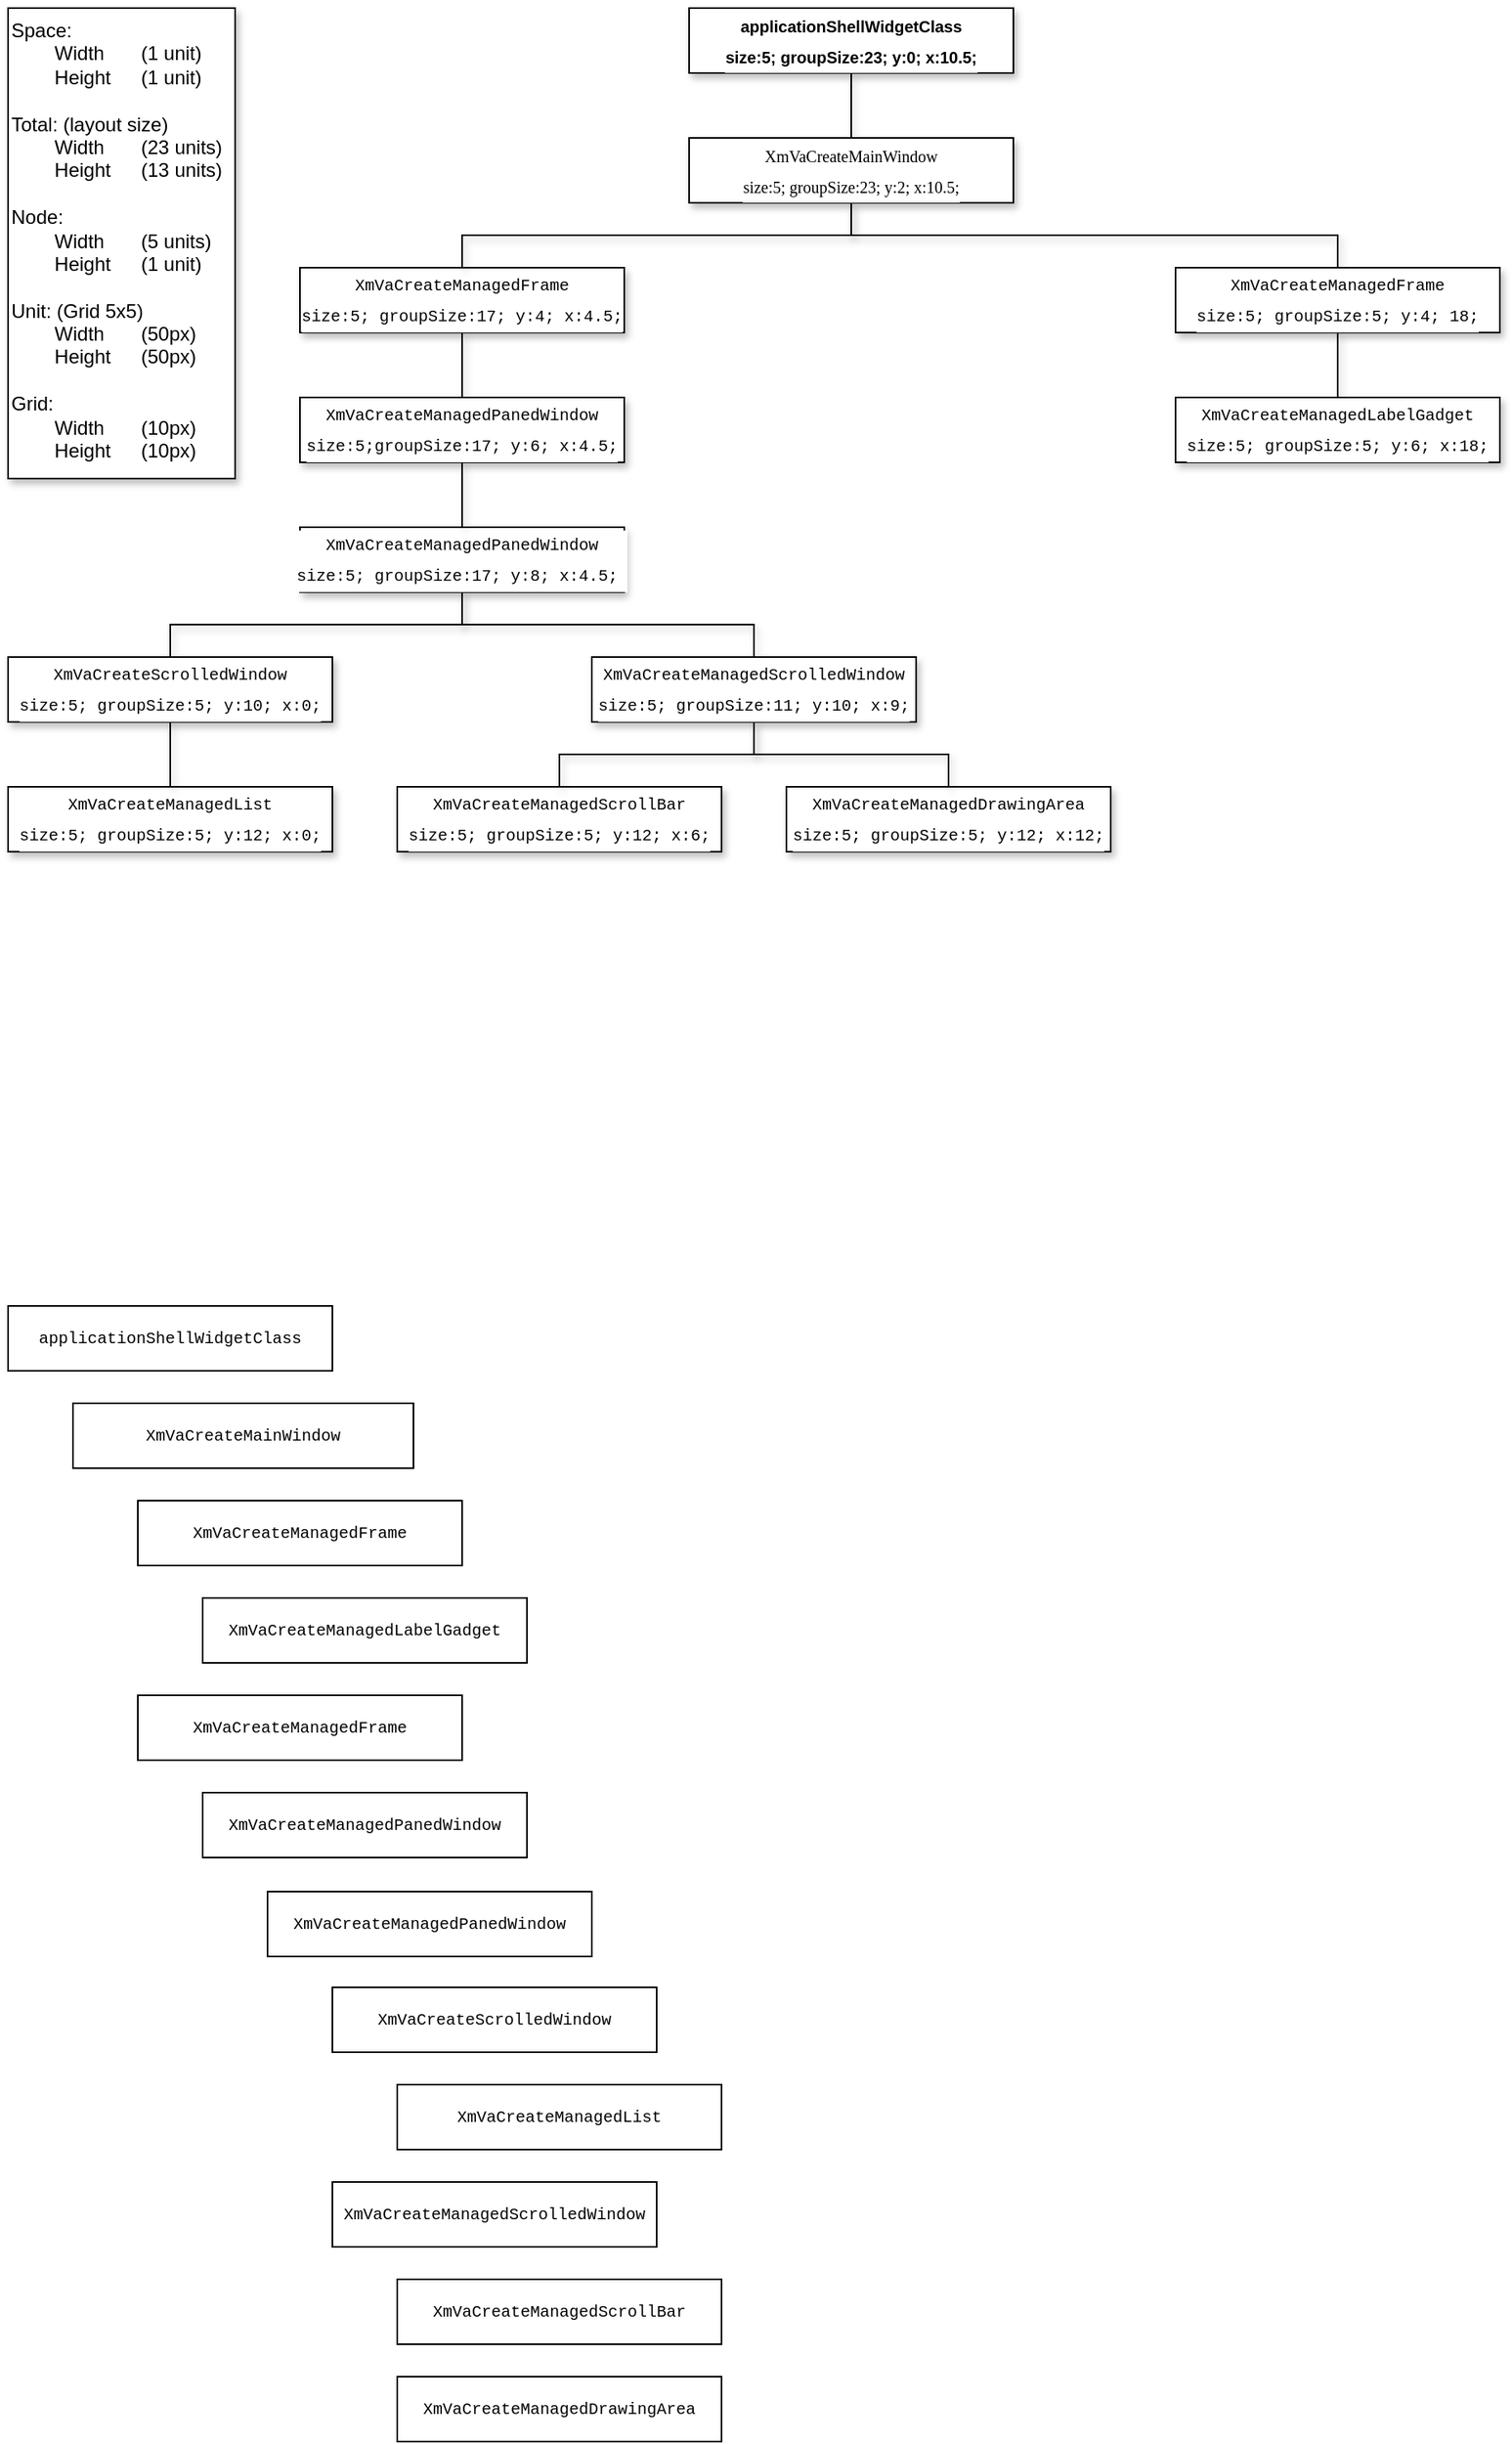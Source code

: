 <mxfile version="24.2.5" type="device">
  <diagram name="Page-1" id="6tVsTGWEchmhwFQs7Yjm">
    <mxGraphModel dx="1404" dy="814" grid="1" gridSize="10" guides="1" tooltips="1" connect="1" arrows="1" fold="1" page="1" pageScale="1" pageWidth="1169" pageHeight="827" math="0" shadow="0">
      <root>
        <mxCell id="0" />
        <mxCell id="1" parent="0" />
        <mxCell id="zcpEn1Wpx6uN2-foA3Gd-9" style="edgeStyle=orthogonalEdgeStyle;rounded=0;orthogonalLoop=1;jettySize=auto;html=1;exitX=0.5;exitY=1;exitDx=0;exitDy=0;entryX=0.5;entryY=0;entryDx=0;entryDy=0;endArrow=none;endFill=0;shadow=1;" edge="1" parent="1" source="zcpEn1Wpx6uN2-foA3Gd-1" target="zcpEn1Wpx6uN2-foA3Gd-8">
          <mxGeometry relative="1" as="geometry" />
        </mxCell>
        <mxCell id="zcpEn1Wpx6uN2-foA3Gd-1" value="&lt;div style=&quot;font-family: Consolas, &amp;quot;Courier New&amp;quot;, monospace; font-size: 10px; line-height: 19px; white-space: pre;&quot;&gt;&lt;div style=&quot;line-height: 19px; font-size: 10px;&quot;&gt;&lt;div style=&quot;font-size: 10px; line-height: 19px;&quot;&gt;&lt;span style=&quot;font-size: 10px;&quot;&gt;XmVaCreateManagedFrame&lt;/span&gt;&lt;/div&gt;&lt;div style=&quot;font-size: 10px; line-height: 19px;&quot;&gt;size:5; groupSize:17; y:4; x:4.5;&lt;span style=&quot;font-size: 10px;&quot;&gt;&lt;br&gt;&lt;/span&gt;&lt;/div&gt;&lt;/div&gt;&lt;/div&gt;" style="rounded=0;whiteSpace=wrap;html=1;strokeColor=default;fontColor=default;labelBackgroundColor=default;fontSize=10;shadow=1;" vertex="1" parent="1">
          <mxGeometry x="220" y="200" width="200" height="40" as="geometry" />
        </mxCell>
        <mxCell id="zcpEn1Wpx6uN2-foA3Gd-5" style="edgeStyle=orthogonalEdgeStyle;rounded=0;orthogonalLoop=1;jettySize=auto;html=1;exitX=0.5;exitY=1;exitDx=0;exitDy=0;entryX=0.5;entryY=0;entryDx=0;entryDy=0;strokeColor=default;endArrow=none;endFill=0;shadow=1;" edge="1" parent="1" source="zcpEn1Wpx6uN2-foA3Gd-2" target="zcpEn1Wpx6uN2-foA3Gd-4">
          <mxGeometry relative="1" as="geometry" />
        </mxCell>
        <mxCell id="zcpEn1Wpx6uN2-foA3Gd-2" value="&lt;div style=&quot;font-size: 10px; line-height: 19px; white-space: pre;&quot;&gt;&lt;span style=&quot;font-size: 10px;&quot;&gt;&lt;b&gt;applicationShellWidgetClass&lt;/b&gt;&lt;/span&gt;&lt;/div&gt;&lt;div style=&quot;font-size: 10px; line-height: 19px; white-space: pre;&quot;&gt;&lt;b&gt;size:5; groupSize:23; y:0; x:10.5;&lt;/b&gt;&lt;span style=&quot;font-size: 10px;&quot;&gt;&lt;br&gt;&lt;/span&gt;&lt;/div&gt;" style="rounded=0;whiteSpace=wrap;html=1;labelBackgroundColor=default;fontSize=10;shadow=1;fontFamily=Helvetica;" vertex="1" parent="1">
          <mxGeometry x="460" y="40" width="200" height="40" as="geometry" />
        </mxCell>
        <mxCell id="zcpEn1Wpx6uN2-foA3Gd-6" style="edgeStyle=orthogonalEdgeStyle;rounded=0;orthogonalLoop=1;jettySize=auto;html=1;exitX=0.5;exitY=1;exitDx=0;exitDy=0;entryX=0.5;entryY=0;entryDx=0;entryDy=0;endArrow=none;endFill=0;shadow=1;" edge="1" parent="1" source="zcpEn1Wpx6uN2-foA3Gd-4" target="zcpEn1Wpx6uN2-foA3Gd-1">
          <mxGeometry relative="1" as="geometry" />
        </mxCell>
        <mxCell id="zcpEn1Wpx6uN2-foA3Gd-26" style="edgeStyle=orthogonalEdgeStyle;rounded=0;orthogonalLoop=1;jettySize=auto;html=1;exitX=0.5;exitY=1;exitDx=0;exitDy=0;entryX=0.5;entryY=0;entryDx=0;entryDy=0;endArrow=none;endFill=0;shadow=1;" edge="1" parent="1" source="zcpEn1Wpx6uN2-foA3Gd-4" target="zcpEn1Wpx6uN2-foA3Gd-23">
          <mxGeometry relative="1" as="geometry" />
        </mxCell>
        <mxCell id="zcpEn1Wpx6uN2-foA3Gd-4" value="&lt;div style=&quot;font-size: 10px; line-height: 19px; white-space: pre;&quot;&gt;&lt;div style=&quot;line-height: 19px; font-size: 10px;&quot;&gt;&lt;span style=&quot;font-size: 10px;&quot;&gt;XmVaCreateMainWindow&lt;/span&gt;&lt;/div&gt;&lt;div style=&quot;line-height: 19px; font-size: 10px;&quot;&gt;size:5; groupSize:23; y:2; x:10.5;&lt;/div&gt;&lt;/div&gt;" style="rounded=0;whiteSpace=wrap;html=1;strokeColor=default;fontColor=default;labelBackgroundColor=default;fontSize=10;shadow=1;fontFamily=Garamond;" vertex="1" parent="1">
          <mxGeometry x="460" y="120" width="200" height="40" as="geometry" />
        </mxCell>
        <mxCell id="zcpEn1Wpx6uN2-foA3Gd-13" style="edgeStyle=orthogonalEdgeStyle;rounded=0;orthogonalLoop=1;jettySize=auto;html=1;exitX=0.5;exitY=1;exitDx=0;exitDy=0;entryX=0.5;entryY=0;entryDx=0;entryDy=0;endArrow=none;endFill=0;shadow=1;" edge="1" parent="1" source="zcpEn1Wpx6uN2-foA3Gd-7" target="zcpEn1Wpx6uN2-foA3Gd-12">
          <mxGeometry relative="1" as="geometry" />
        </mxCell>
        <mxCell id="zcpEn1Wpx6uN2-foA3Gd-20" style="edgeStyle=orthogonalEdgeStyle;rounded=0;orthogonalLoop=1;jettySize=auto;html=1;exitX=0.5;exitY=1;exitDx=0;exitDy=0;endArrow=none;endFill=0;shadow=1;" edge="1" parent="1" source="zcpEn1Wpx6uN2-foA3Gd-7" target="zcpEn1Wpx6uN2-foA3Gd-19">
          <mxGeometry relative="1" as="geometry" />
        </mxCell>
        <mxCell id="zcpEn1Wpx6uN2-foA3Gd-7" value="&lt;div style=&quot;font-family: Consolas, &amp;quot;Courier New&amp;quot;, monospace; font-size: 10px; line-height: 19px; white-space: pre;&quot;&gt;&lt;div style=&quot;line-height: 19px; font-size: 10px;&quot;&gt;&lt;div style=&quot;font-size: 10px; line-height: 19px;&quot;&gt;&lt;div style=&quot;line-height: 19px; font-size: 10px;&quot;&gt;&lt;span style=&quot;font-size: 10px;&quot;&gt;XmVaCreateManagedPanedWindow&lt;/span&gt;&lt;/div&gt;&lt;div style=&quot;line-height: 19px; font-size: 10px;&quot;&gt;size:5; groupSize:17; y:8; x:4.5; &lt;br&gt;&lt;/div&gt;&lt;/div&gt;&lt;/div&gt;&lt;/div&gt;" style="rounded=0;whiteSpace=wrap;html=1;strokeColor=default;fontColor=default;labelBackgroundColor=default;fontSize=10;shadow=1;" vertex="1" parent="1">
          <mxGeometry x="220" y="360" width="200" height="40" as="geometry" />
        </mxCell>
        <mxCell id="zcpEn1Wpx6uN2-foA3Gd-10" style="edgeStyle=orthogonalEdgeStyle;rounded=0;orthogonalLoop=1;jettySize=auto;html=1;exitX=0.5;exitY=1;exitDx=0;exitDy=0;entryX=0.5;entryY=0;entryDx=0;entryDy=0;endArrow=none;endFill=0;shadow=1;" edge="1" parent="1" source="zcpEn1Wpx6uN2-foA3Gd-8" target="zcpEn1Wpx6uN2-foA3Gd-7">
          <mxGeometry relative="1" as="geometry" />
        </mxCell>
        <mxCell id="zcpEn1Wpx6uN2-foA3Gd-8" value="&lt;div style=&quot;font-family: Consolas, &amp;quot;Courier New&amp;quot;, monospace; font-size: 10px; line-height: 19px; white-space: pre;&quot;&gt;&lt;div style=&quot;line-height: 19px; font-size: 10px;&quot;&gt;&lt;div style=&quot;font-size: 10px; line-height: 19px;&quot;&gt;&lt;div style=&quot;line-height: 19px; font-size: 10px;&quot;&gt;&lt;span style=&quot;font-size: 10px;&quot;&gt;XmVaCreateManagedPanedWindow&lt;/span&gt;&lt;/div&gt;&lt;div style=&quot;line-height: 19px; font-size: 10px;&quot;&gt;size:5;groupSize:17; y:6; x:4.5;&lt;span style=&quot;font-size: 10px;&quot;&gt;&lt;br&gt;&lt;/span&gt;&lt;/div&gt;&lt;/div&gt;&lt;/div&gt;&lt;/div&gt;" style="rounded=0;whiteSpace=wrap;html=1;strokeColor=default;fontColor=default;labelBackgroundColor=default;fontSize=10;shadow=1;" vertex="1" parent="1">
          <mxGeometry x="220" y="280" width="200" height="40" as="geometry" />
        </mxCell>
        <mxCell id="zcpEn1Wpx6uN2-foA3Gd-11" value="&lt;div style=&quot;font-family: Consolas, &amp;quot;Courier New&amp;quot;, monospace; font-size: 10px; line-height: 19px; white-space: pre;&quot;&gt;&lt;div style=&quot;line-height: 19px; font-size: 10px;&quot;&gt;&lt;div style=&quot;font-size: 10px; line-height: 19px;&quot;&gt;&lt;div style=&quot;line-height: 19px; font-size: 10px;&quot;&gt;&lt;div style=&quot;font-size: 10px; line-height: 19px;&quot;&gt;&lt;div style=&quot;line-height: 19px; font-size: 10px;&quot;&gt;&lt;span style=&quot;font-size: 10px;&quot;&gt;XmVaCreateManagedList&lt;/span&gt;&lt;/div&gt;&lt;div style=&quot;line-height: 19px; font-size: 10px;&quot;&gt;size:5; groupSize:5; y:12; x:0;&lt;span style=&quot;font-size: 10px;&quot;&gt;&lt;br&gt;&lt;/span&gt;&lt;/div&gt;&lt;/div&gt;&lt;/div&gt;&lt;/div&gt;&lt;/div&gt;&lt;/div&gt;" style="rounded=0;whiteSpace=wrap;html=1;strokeColor=default;fontColor=default;labelBackgroundColor=default;fontSize=10;shadow=1;" vertex="1" parent="1">
          <mxGeometry x="40" y="520" width="200" height="40" as="geometry" />
        </mxCell>
        <mxCell id="zcpEn1Wpx6uN2-foA3Gd-14" style="edgeStyle=orthogonalEdgeStyle;rounded=0;orthogonalLoop=1;jettySize=auto;html=1;exitX=0.5;exitY=1;exitDx=0;exitDy=0;entryX=0.5;entryY=0;entryDx=0;entryDy=0;endArrow=none;endFill=0;shadow=1;" edge="1" parent="1" source="zcpEn1Wpx6uN2-foA3Gd-12" target="zcpEn1Wpx6uN2-foA3Gd-11">
          <mxGeometry relative="1" as="geometry" />
        </mxCell>
        <mxCell id="zcpEn1Wpx6uN2-foA3Gd-12" value="&lt;div style=&quot;font-family: Consolas, &amp;quot;Courier New&amp;quot;, monospace; font-size: 10px; line-height: 19px; white-space: pre;&quot;&gt;&lt;div style=&quot;line-height: 19px; font-size: 10px;&quot;&gt;&lt;div style=&quot;font-size: 10px; line-height: 19px;&quot;&gt;&lt;div style=&quot;line-height: 19px; font-size: 10px;&quot;&gt;&lt;div style=&quot;font-size: 10px; line-height: 19px;&quot;&gt;&lt;span style=&quot;font-size: 10px;&quot;&gt;XmVaCreateScrolledWindow&lt;/span&gt;&lt;/div&gt;&lt;div style=&quot;font-size: 10px; line-height: 19px;&quot;&gt;size:5; groupSize:5; y:10; x:0;&lt;/div&gt;&lt;/div&gt;&lt;/div&gt;&lt;/div&gt;&lt;/div&gt;" style="rounded=0;whiteSpace=wrap;html=1;strokeColor=default;fontColor=default;labelBackgroundColor=default;fontSize=10;shadow=1;" vertex="1" parent="1">
          <mxGeometry x="40" y="440" width="200" height="40" as="geometry" />
        </mxCell>
        <mxCell id="zcpEn1Wpx6uN2-foA3Gd-15" value="&lt;div style=&quot;font-family: Consolas, &amp;quot;Courier New&amp;quot;, monospace; font-size: 10px; line-height: 19px; white-space: pre;&quot;&gt;&lt;div style=&quot;line-height: 19px; font-size: 10px;&quot;&gt;&lt;div style=&quot;font-size: 10px; line-height: 19px;&quot;&gt;&lt;div style=&quot;line-height: 19px; font-size: 10px;&quot;&gt;&lt;div style=&quot;font-size: 10px; line-height: 19px;&quot;&gt;&lt;div style=&quot;line-height: 19px; font-size: 10px;&quot;&gt;&lt;span style=&quot;font-size: 10px;&quot;&gt;XmVaCreateManagedScrollBar&lt;/span&gt;&lt;/div&gt;&lt;div style=&quot;line-height: 19px; font-size: 10px;&quot;&gt;size:5; groupSize:5; y:12; x:6;&lt;/div&gt;&lt;/div&gt;&lt;/div&gt;&lt;/div&gt;&lt;/div&gt;&lt;/div&gt;" style="rounded=0;whiteSpace=wrap;html=1;strokeColor=default;fontColor=default;labelBackgroundColor=default;fontSize=10;shadow=1;" vertex="1" parent="1">
          <mxGeometry x="280" y="520" width="200" height="40" as="geometry" />
        </mxCell>
        <mxCell id="zcpEn1Wpx6uN2-foA3Gd-16" value="&lt;div style=&quot;font-family: Consolas, &amp;quot;Courier New&amp;quot;, monospace; font-size: 10px; line-height: 19px; white-space: pre;&quot;&gt;&lt;div style=&quot;line-height: 19px; font-size: 10px;&quot;&gt;&lt;div style=&quot;font-size: 10px; line-height: 19px;&quot;&gt;&lt;div style=&quot;line-height: 19px; font-size: 10px;&quot;&gt;&lt;div style=&quot;font-size: 10px; line-height: 19px;&quot;&gt;&lt;div style=&quot;line-height: 19px; font-size: 10px;&quot;&gt;&lt;span style=&quot;font-size: 10px;&quot;&gt;XmVaCreateManagedDrawingArea&lt;/span&gt;&lt;/div&gt;&lt;div style=&quot;line-height: 19px; font-size: 10px;&quot;&gt;size:5; groupSize:5; y:12; x:12;&lt;br&gt;&lt;/div&gt;&lt;/div&gt;&lt;/div&gt;&lt;/div&gt;&lt;/div&gt;&lt;/div&gt;" style="rounded=0;whiteSpace=wrap;html=1;strokeColor=default;fontColor=default;labelBackgroundColor=default;fontSize=10;imageWidth=24;imageHeight=24;shadow=1;" vertex="1" parent="1">
          <mxGeometry x="520" y="520" width="200" height="40" as="geometry" />
        </mxCell>
        <mxCell id="zcpEn1Wpx6uN2-foA3Gd-21" style="edgeStyle=orthogonalEdgeStyle;rounded=0;orthogonalLoop=1;jettySize=auto;html=1;exitX=0.5;exitY=1;exitDx=0;exitDy=0;endArrow=none;endFill=0;shadow=1;" edge="1" parent="1" source="zcpEn1Wpx6uN2-foA3Gd-19" target="zcpEn1Wpx6uN2-foA3Gd-15">
          <mxGeometry relative="1" as="geometry" />
        </mxCell>
        <mxCell id="zcpEn1Wpx6uN2-foA3Gd-22" style="edgeStyle=orthogonalEdgeStyle;rounded=0;orthogonalLoop=1;jettySize=auto;html=1;exitX=0.5;exitY=1;exitDx=0;exitDy=0;entryX=0.5;entryY=0;entryDx=0;entryDy=0;endArrow=none;endFill=0;shadow=1;" edge="1" parent="1" source="zcpEn1Wpx6uN2-foA3Gd-19" target="zcpEn1Wpx6uN2-foA3Gd-16">
          <mxGeometry relative="1" as="geometry" />
        </mxCell>
        <mxCell id="zcpEn1Wpx6uN2-foA3Gd-19" value="&lt;div style=&quot;font-family: Consolas, &amp;quot;Courier New&amp;quot;, monospace; font-size: 10px; line-height: 19px; white-space: pre;&quot;&gt;&lt;div style=&quot;line-height: 19px; font-size: 10px;&quot;&gt;&lt;div style=&quot;font-size: 10px; line-height: 19px;&quot;&gt;&lt;div style=&quot;line-height: 19px; font-size: 10px;&quot;&gt;&lt;div style=&quot;font-size: 10px; line-height: 19px;&quot;&gt;&lt;div style=&quot;line-height: 19px; font-size: 10px;&quot;&gt;&lt;div style=&quot;font-size: 10px; line-height: 19px;&quot;&gt;&lt;span style=&quot;font-size: 10px;&quot;&gt;XmVaCreateManagedScrolledWindow&lt;/span&gt;&lt;/div&gt;&lt;div style=&quot;font-size: 10px; line-height: 19px;&quot;&gt;size:5; groupSize:11; y:10; x:9;&lt;br&gt;&lt;/div&gt;&lt;/div&gt;&lt;/div&gt;&lt;/div&gt;&lt;/div&gt;&lt;/div&gt;&lt;/div&gt;" style="rounded=0;whiteSpace=wrap;html=1;strokeColor=default;fontColor=default;labelBackgroundColor=default;fontSize=10;shadow=1;" vertex="1" parent="1">
          <mxGeometry x="400" y="440" width="200" height="40" as="geometry" />
        </mxCell>
        <mxCell id="zcpEn1Wpx6uN2-foA3Gd-25" style="edgeStyle=orthogonalEdgeStyle;rounded=0;orthogonalLoop=1;jettySize=auto;html=1;exitX=0.5;exitY=1;exitDx=0;exitDy=0;entryX=0.5;entryY=0;entryDx=0;entryDy=0;endArrow=none;endFill=0;shadow=1;" edge="1" parent="1" source="zcpEn1Wpx6uN2-foA3Gd-23" target="zcpEn1Wpx6uN2-foA3Gd-24">
          <mxGeometry relative="1" as="geometry" />
        </mxCell>
        <mxCell id="zcpEn1Wpx6uN2-foA3Gd-23" value="&lt;div style=&quot;font-family: Consolas, &amp;quot;Courier New&amp;quot;, monospace; font-size: 10px; line-height: 19px; white-space: pre;&quot;&gt;&lt;div style=&quot;line-height: 19px; font-size: 10px;&quot;&gt;&lt;div style=&quot;font-size: 10px; line-height: 19px;&quot;&gt;&lt;div style=&quot;font-size: 10px; line-height: 19px;&quot;&gt;&lt;span style=&quot;font-size: 10px;&quot;&gt;XmVaCreateManagedFrame&lt;/span&gt;&lt;/div&gt;&lt;div style=&quot;font-size: 10px; line-height: 19px;&quot;&gt;size:5; groupSize:5; y:4; 18;&lt;span style=&quot;font-size: 10px;&quot;&gt;&lt;br&gt;&lt;/span&gt;&lt;/div&gt;&lt;/div&gt;&lt;/div&gt;&lt;/div&gt;" style="rounded=0;whiteSpace=wrap;html=1;strokeColor=default;fontColor=default;labelBackgroundColor=default;fontSize=10;shadow=1;" vertex="1" parent="1">
          <mxGeometry x="760" y="200" width="200" height="40" as="geometry" />
        </mxCell>
        <mxCell id="zcpEn1Wpx6uN2-foA3Gd-24" value="&lt;div style=&quot;font-family: Consolas, &amp;quot;Courier New&amp;quot;, monospace; font-size: 10px; line-height: 19px; white-space: pre;&quot;&gt;&lt;div style=&quot;line-height: 19px; font-size: 10px;&quot;&gt;&lt;div style=&quot;font-size: 10px; line-height: 19px;&quot;&gt;&lt;div style=&quot;font-size: 10px; line-height: 19px;&quot;&gt;&lt;div style=&quot;line-height: 19px; font-size: 10px;&quot;&gt;&lt;span style=&quot;font-size: 10px;&quot;&gt;XmVaCreateManagedLabelGadget&lt;/span&gt;&lt;/div&gt;&lt;div style=&quot;line-height: 19px; font-size: 10px;&quot;&gt;size:5; groupSize:5; y:6; x:18;&lt;span style=&quot;font-size: 10px;&quot;&gt;&lt;br&gt;&lt;/span&gt;&lt;/div&gt;&lt;/div&gt;&lt;/div&gt;&lt;/div&gt;&lt;/div&gt;" style="rounded=0;whiteSpace=wrap;html=1;strokeColor=default;fontColor=default;labelBackgroundColor=default;fontSize=10;shadow=1;" vertex="1" parent="1">
          <mxGeometry x="760" y="280" width="200" height="40" as="geometry" />
        </mxCell>
        <mxCell id="zcpEn1Wpx6uN2-foA3Gd-28" value="&lt;div style=&quot;font-family: Consolas, &amp;quot;Courier New&amp;quot;, monospace; font-size: 10px; line-height: 19px; white-space: pre;&quot;&gt;&lt;div style=&quot;line-height: 19px; font-size: 10px;&quot;&gt;&lt;div style=&quot;font-size: 10px; line-height: 19px;&quot;&gt;&lt;span style=&quot;font-size: 10px;&quot;&gt;XmVaCreateManagedFrame&lt;/span&gt;&lt;/div&gt;&lt;/div&gt;&lt;/div&gt;" style="rounded=0;whiteSpace=wrap;html=1;strokeColor=default;fontColor=default;labelBackgroundColor=default;fontSize=10;" vertex="1" parent="1">
          <mxGeometry x="120" y="1080" width="200" height="40" as="geometry" />
        </mxCell>
        <mxCell id="zcpEn1Wpx6uN2-foA3Gd-30" value="&lt;div style=&quot;font-family: Consolas, &amp;quot;Courier New&amp;quot;, monospace; font-size: 10px; line-height: 19px; white-space: pre;&quot;&gt;&lt;span style=&quot;font-size: 10px;&quot;&gt;applicationShellWidgetClass&lt;/span&gt;&lt;/div&gt;" style="rounded=0;whiteSpace=wrap;html=1;strokeColor=default;fontColor=default;labelBackgroundColor=default;fontSize=10;" vertex="1" parent="1">
          <mxGeometry x="40" y="840" width="200" height="40" as="geometry" />
        </mxCell>
        <mxCell id="zcpEn1Wpx6uN2-foA3Gd-33" value="&lt;div style=&quot;font-family: Consolas, &amp;quot;Courier New&amp;quot;, monospace; font-size: 10px; line-height: 19px; white-space: pre;&quot;&gt;&lt;div style=&quot;line-height: 19px; font-size: 10px;&quot;&gt;&lt;span style=&quot;font-size: 10px;&quot;&gt;XmVaCreateMainWindow&lt;/span&gt;&lt;/div&gt;&lt;/div&gt;" style="rounded=0;whiteSpace=wrap;html=1;strokeColor=default;fontColor=default;labelBackgroundColor=default;fontSize=10;" vertex="1" parent="1">
          <mxGeometry x="80" y="900" width="210" height="40" as="geometry" />
        </mxCell>
        <mxCell id="zcpEn1Wpx6uN2-foA3Gd-36" value="&lt;div style=&quot;font-family: Consolas, &amp;quot;Courier New&amp;quot;, monospace; font-size: 10px; line-height: 19px; white-space: pre;&quot;&gt;&lt;div style=&quot;line-height: 19px; font-size: 10px;&quot;&gt;&lt;div style=&quot;font-size: 10px; line-height: 19px;&quot;&gt;&lt;div style=&quot;line-height: 19px; font-size: 10px;&quot;&gt;&lt;span style=&quot;font-size: 10px;&quot;&gt;XmVaCreateManagedPanedWindow&lt;/span&gt;&lt;/div&gt;&lt;/div&gt;&lt;/div&gt;&lt;/div&gt;" style="rounded=0;whiteSpace=wrap;html=1;strokeColor=default;fontColor=default;labelBackgroundColor=default;fontSize=10;" vertex="1" parent="1">
          <mxGeometry x="200" y="1201" width="200" height="40" as="geometry" />
        </mxCell>
        <mxCell id="zcpEn1Wpx6uN2-foA3Gd-38" value="&lt;div style=&quot;font-family: Consolas, &amp;quot;Courier New&amp;quot;, monospace; font-size: 10px; line-height: 19px; white-space: pre;&quot;&gt;&lt;div style=&quot;line-height: 19px; font-size: 10px;&quot;&gt;&lt;div style=&quot;font-size: 10px; line-height: 19px;&quot;&gt;&lt;div style=&quot;line-height: 19px; font-size: 10px;&quot;&gt;&lt;span style=&quot;font-size: 10px;&quot;&gt;XmVaCreateManagedPanedWindow&lt;/span&gt;&lt;/div&gt;&lt;/div&gt;&lt;/div&gt;&lt;/div&gt;" style="rounded=0;whiteSpace=wrap;html=1;strokeColor=default;fontColor=default;labelBackgroundColor=default;fontSize=10;" vertex="1" parent="1">
          <mxGeometry x="160" y="1140" width="200" height="40" as="geometry" />
        </mxCell>
        <mxCell id="zcpEn1Wpx6uN2-foA3Gd-39" value="&lt;div style=&quot;font-family: Consolas, &amp;quot;Courier New&amp;quot;, monospace; font-size: 10px; line-height: 19px; white-space: pre;&quot;&gt;&lt;div style=&quot;line-height: 19px; font-size: 10px;&quot;&gt;&lt;div style=&quot;font-size: 10px; line-height: 19px;&quot;&gt;&lt;div style=&quot;line-height: 19px; font-size: 10px;&quot;&gt;&lt;div style=&quot;font-size: 10px; line-height: 19px;&quot;&gt;&lt;div style=&quot;line-height: 19px; font-size: 10px;&quot;&gt;&lt;span style=&quot;font-size: 10px;&quot;&gt;XmVaCreateManagedList&lt;/span&gt;&lt;/div&gt;&lt;/div&gt;&lt;/div&gt;&lt;/div&gt;&lt;/div&gt;&lt;/div&gt;" style="rounded=0;whiteSpace=wrap;html=1;strokeColor=default;fontColor=default;labelBackgroundColor=default;fontSize=10;" vertex="1" parent="1">
          <mxGeometry x="280" y="1320" width="200" height="40" as="geometry" />
        </mxCell>
        <mxCell id="zcpEn1Wpx6uN2-foA3Gd-41" value="&lt;div style=&quot;font-family: Consolas, &amp;quot;Courier New&amp;quot;, monospace; font-size: 10px; line-height: 19px; white-space: pre;&quot;&gt;&lt;div style=&quot;line-height: 19px; font-size: 10px;&quot;&gt;&lt;div style=&quot;font-size: 10px; line-height: 19px;&quot;&gt;&lt;div style=&quot;line-height: 19px; font-size: 10px;&quot;&gt;&lt;div style=&quot;font-size: 10px; line-height: 19px;&quot;&gt;&lt;span style=&quot;font-size: 10px;&quot;&gt;XmVaCreateScrolledWindow&lt;/span&gt;&lt;/div&gt;&lt;/div&gt;&lt;/div&gt;&lt;/div&gt;&lt;/div&gt;" style="rounded=0;whiteSpace=wrap;html=1;strokeColor=default;fontColor=default;labelBackgroundColor=default;fontSize=10;" vertex="1" parent="1">
          <mxGeometry x="240" y="1260" width="200" height="40" as="geometry" />
        </mxCell>
        <mxCell id="zcpEn1Wpx6uN2-foA3Gd-42" value="&lt;div style=&quot;font-family: Consolas, &amp;quot;Courier New&amp;quot;, monospace; font-size: 10px; line-height: 19px; white-space: pre;&quot;&gt;&lt;div style=&quot;line-height: 19px; font-size: 10px;&quot;&gt;&lt;div style=&quot;font-size: 10px; line-height: 19px;&quot;&gt;&lt;div style=&quot;line-height: 19px; font-size: 10px;&quot;&gt;&lt;div style=&quot;font-size: 10px; line-height: 19px;&quot;&gt;&lt;div style=&quot;line-height: 19px; font-size: 10px;&quot;&gt;&lt;span style=&quot;font-size: 10px;&quot;&gt;XmVaCreateManagedScrollBar&lt;/span&gt;&lt;/div&gt;&lt;/div&gt;&lt;/div&gt;&lt;/div&gt;&lt;/div&gt;&lt;/div&gt;" style="rounded=0;whiteSpace=wrap;html=1;strokeColor=default;fontColor=default;labelBackgroundColor=default;fontSize=10;" vertex="1" parent="1">
          <mxGeometry x="280" y="1440" width="200" height="40" as="geometry" />
        </mxCell>
        <mxCell id="zcpEn1Wpx6uN2-foA3Gd-43" value="&lt;div style=&quot;font-family: Consolas, &amp;quot;Courier New&amp;quot;, monospace; font-size: 10px; line-height: 19px; white-space: pre;&quot;&gt;&lt;div style=&quot;line-height: 19px; font-size: 10px;&quot;&gt;&lt;div style=&quot;font-size: 10px; line-height: 19px;&quot;&gt;&lt;div style=&quot;line-height: 19px; font-size: 10px;&quot;&gt;&lt;div style=&quot;font-size: 10px; line-height: 19px;&quot;&gt;&lt;div style=&quot;line-height: 19px; font-size: 10px;&quot;&gt;&lt;span style=&quot;font-size: 10px;&quot;&gt;XmVaCreateManagedDrawingArea&lt;/span&gt;&lt;/div&gt;&lt;/div&gt;&lt;/div&gt;&lt;/div&gt;&lt;/div&gt;&lt;/div&gt;" style="rounded=0;whiteSpace=wrap;html=1;strokeColor=default;fontColor=default;labelBackgroundColor=default;fontSize=10;" vertex="1" parent="1">
          <mxGeometry x="280" y="1500" width="200" height="40" as="geometry" />
        </mxCell>
        <mxCell id="zcpEn1Wpx6uN2-foA3Gd-46" value="&lt;div style=&quot;font-family: Consolas, &amp;quot;Courier New&amp;quot;, monospace; font-size: 10px; line-height: 19px; white-space: pre;&quot;&gt;&lt;div style=&quot;line-height: 19px; font-size: 10px;&quot;&gt;&lt;div style=&quot;font-size: 10px; line-height: 19px;&quot;&gt;&lt;div style=&quot;line-height: 19px; font-size: 10px;&quot;&gt;&lt;div style=&quot;font-size: 10px; line-height: 19px;&quot;&gt;&lt;div style=&quot;line-height: 19px; font-size: 10px;&quot;&gt;&lt;div style=&quot;font-size: 10px; line-height: 19px;&quot;&gt;&lt;span style=&quot;font-size: 10px;&quot;&gt;XmVaCreateManagedScrolledWindow&lt;/span&gt;&lt;/div&gt;&lt;/div&gt;&lt;/div&gt;&lt;/div&gt;&lt;/div&gt;&lt;/div&gt;&lt;/div&gt;" style="rounded=0;whiteSpace=wrap;html=1;strokeColor=default;fontColor=default;labelBackgroundColor=default;fontSize=10;" vertex="1" parent="1">
          <mxGeometry x="240" y="1380" width="200" height="40" as="geometry" />
        </mxCell>
        <mxCell id="zcpEn1Wpx6uN2-foA3Gd-48" value="&lt;div style=&quot;font-family: Consolas, &amp;quot;Courier New&amp;quot;, monospace; font-size: 10px; line-height: 19px; white-space: pre;&quot;&gt;&lt;div style=&quot;line-height: 19px; font-size: 10px;&quot;&gt;&lt;div style=&quot;font-size: 10px; line-height: 19px;&quot;&gt;&lt;div style=&quot;font-size: 10px; line-height: 19px;&quot;&gt;&lt;span style=&quot;font-size: 10px;&quot;&gt;XmVaCreateManagedFrame&lt;/span&gt;&lt;/div&gt;&lt;/div&gt;&lt;/div&gt;&lt;/div&gt;" style="rounded=0;whiteSpace=wrap;html=1;strokeColor=default;fontColor=default;labelBackgroundColor=default;fontSize=10;" vertex="1" parent="1">
          <mxGeometry x="120" y="960" width="200" height="40" as="geometry" />
        </mxCell>
        <mxCell id="zcpEn1Wpx6uN2-foA3Gd-49" value="&lt;div style=&quot;font-family: Consolas, &amp;quot;Courier New&amp;quot;, monospace; font-size: 10px; line-height: 19px; white-space: pre;&quot;&gt;&lt;div style=&quot;line-height: 19px; font-size: 10px;&quot;&gt;&lt;div style=&quot;font-size: 10px; line-height: 19px;&quot;&gt;&lt;div style=&quot;font-size: 10px; line-height: 19px;&quot;&gt;&lt;div style=&quot;line-height: 19px; font-size: 10px;&quot;&gt;&lt;span style=&quot;font-size: 10px;&quot;&gt;XmVaCreateManagedLabelGadget&lt;/span&gt;&lt;/div&gt;&lt;/div&gt;&lt;/div&gt;&lt;/div&gt;&lt;/div&gt;" style="rounded=0;whiteSpace=wrap;html=1;strokeColor=default;fontColor=default;labelBackgroundColor=default;fontSize=10;" vertex="1" parent="1">
          <mxGeometry x="160" y="1020" width="200" height="40" as="geometry" />
        </mxCell>
        <mxCell id="zcpEn1Wpx6uN2-foA3Gd-55" value="Space:&lt;div&gt;&lt;span style=&quot;white-space: pre;&quot;&gt;&#x9;&lt;/span&gt;Width &lt;span style=&quot;white-space: pre;&quot;&gt;&#x9;&lt;/span&gt;(1 unit)&lt;/div&gt;&lt;div&gt;&lt;span style=&quot;background-color: initial;&quot;&gt;&lt;span style=&quot;white-space: pre;&quot;&gt;&#x9;&lt;/span&gt;Height &lt;span style=&quot;white-space: pre;&quot;&gt;&#x9;&lt;/span&gt;(1 unit)&lt;/span&gt;&lt;/div&gt;&lt;div&gt;&lt;br&gt;&lt;div&gt;Total: (layout size)&lt;/div&gt;&lt;div&gt;&lt;span style=&quot;white-space: pre;&quot;&gt;&#x9;&lt;/span&gt;Width&lt;span style=&quot;white-space: pre;&quot;&gt;&#x9;&lt;/span&gt;(23 units)&lt;br&gt;&lt;/div&gt;&lt;div&gt;&lt;span style=&quot;white-space: pre;&quot;&gt;&#x9;&lt;/span&gt;Height&lt;span style=&quot;white-space: pre;&quot;&gt;&#x9;&lt;/span&gt;(13 units)&lt;br&gt;&lt;/div&gt;&lt;div&gt;&lt;br&gt;&lt;/div&gt;&lt;div&gt;Node:&lt;/div&gt;&lt;div&gt;&lt;span style=&quot;white-space: pre;&quot;&gt;&#x9;&lt;/span&gt;Width&amp;nbsp;&lt;span style=&quot;white-space: pre;&quot;&gt;&#x9;&lt;/span&gt;(5 units)&lt;br&gt;&lt;/div&gt;&lt;div&gt;&lt;span style=&quot;white-space: pre;&quot;&gt;&#x9;&lt;/span&gt;Height&lt;span style=&quot;white-space: pre;&quot;&gt;&#x9;&lt;/span&gt;(1 unit)&lt;br&gt;&lt;/div&gt;&lt;div&gt;&lt;br&gt;&lt;/div&gt;&lt;div&gt;Unit: (Grid 5x5)&lt;/div&gt;&lt;div&gt;&lt;span style=&quot;white-space: pre;&quot;&gt;&#x9;&lt;/span&gt;Width&lt;span style=&quot;white-space: pre;&quot;&gt;&#x9;&lt;/span&gt;(50px)&lt;br&gt;&lt;/div&gt;&lt;div&gt;&lt;span style=&quot;white-space: pre;&quot;&gt;&#x9;&lt;/span&gt;Height&lt;span style=&quot;white-space: pre;&quot;&gt;&#x9;&lt;/span&gt;(50px)&lt;br&gt;&lt;/div&gt;&lt;div&gt;&lt;br&gt;&lt;/div&gt;&lt;div&gt;Grid:&lt;/div&gt;&lt;div&gt;&lt;span style=&quot;white-space: pre;&quot;&gt;&#x9;&lt;/span&gt;Width&lt;span style=&quot;white-space: pre;&quot;&gt;&#x9;&lt;/span&gt;(10px)&lt;br&gt;&lt;/div&gt;&lt;div&gt;&lt;span style=&quot;white-space: pre;&quot;&gt;&#x9;&lt;/span&gt;Height&lt;span style=&quot;white-space: pre;&quot;&gt;&#x9;&lt;/span&gt;(10px)&lt;br&gt;&lt;/div&gt;&lt;div&gt;&lt;br&gt;&lt;/div&gt;&lt;div&gt;&lt;br&gt;&lt;/div&gt;&lt;div&gt;&lt;span style=&quot;white-space: pre;&quot;&gt;&#x9;&lt;/span&gt;&lt;br&gt;&lt;/div&gt;&lt;div&gt;&lt;br&gt;&lt;/div&gt;&lt;/div&gt;" style="rounded=0;whiteSpace=wrap;html=1;align=left;verticalAlign=top;shadow=1;fontFamily=Helvetica;" vertex="1" parent="1">
          <mxGeometry x="40" y="40" width="140" height="290" as="geometry" />
        </mxCell>
      </root>
    </mxGraphModel>
  </diagram>
</mxfile>
